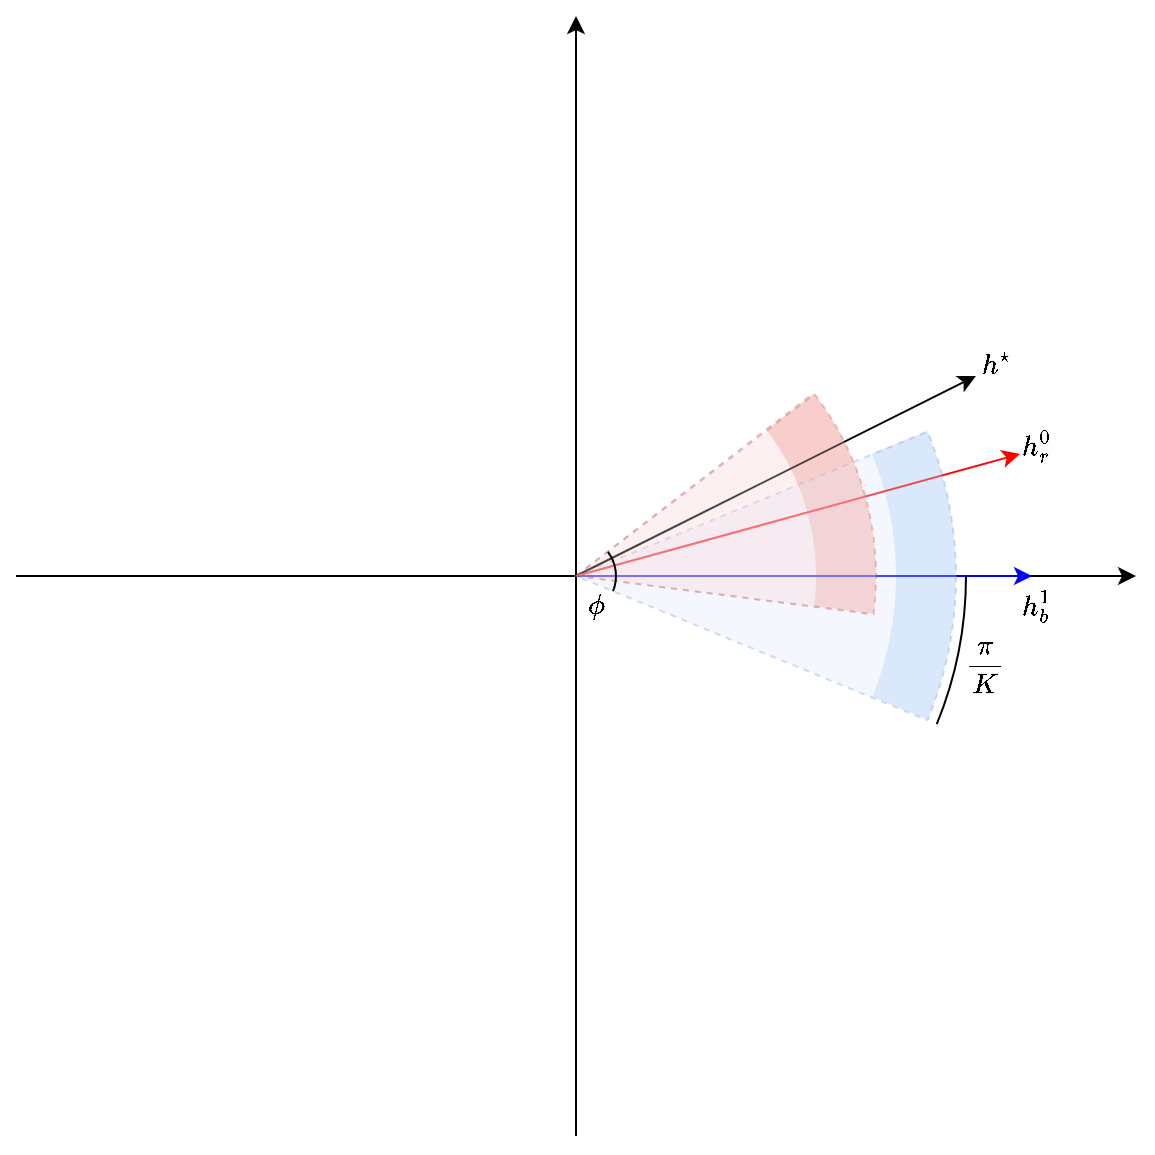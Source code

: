 <mxfile version="20.0.3" type="github">
  <diagram id="85g586EzvK8vTw8IZWv8" name="Page-1">
    <mxGraphModel dx="886" dy="491" grid="1" gridSize="10" guides="1" tooltips="1" connect="1" arrows="1" fold="1" page="1" pageScale="1" pageWidth="827" pageHeight="1169" math="1" shadow="0">
      <root>
        <mxCell id="0" />
        <mxCell id="1" parent="0" />
        <mxCell id="PyO2Ggy3WTRFLJfQddXv-4" value="" style="endArrow=classic;html=1;rounded=0;" edge="1" parent="1">
          <mxGeometry width="50" height="50" relative="1" as="geometry">
            <mxPoint x="160" y="400" as="sourcePoint" />
            <mxPoint x="720" y="400" as="targetPoint" />
          </mxGeometry>
        </mxCell>
        <mxCell id="PyO2Ggy3WTRFLJfQddXv-5" value="" style="endArrow=classic;html=1;rounded=0;" edge="1" parent="1">
          <mxGeometry width="50" height="50" relative="1" as="geometry">
            <mxPoint x="440" y="680" as="sourcePoint" />
            <mxPoint x="440" y="120" as="targetPoint" />
          </mxGeometry>
        </mxCell>
        <mxCell id="PyO2Ggy3WTRFLJfQddXv-22" value="$$h^\star$$" style="text;html=1;strokeColor=none;fillColor=none;align=center;verticalAlign=middle;whiteSpace=wrap;rounded=0;shadow=0;dashed=1;" vertex="1" parent="1">
          <mxGeometry x="640" y="280" width="20" height="30" as="geometry" />
        </mxCell>
        <mxCell id="PyO2Ggy3WTRFLJfQddXv-25" value="$$\frac{\pi}{K}$$" style="text;html=1;strokeColor=none;fillColor=none;align=center;verticalAlign=middle;whiteSpace=wrap;rounded=0;shadow=0;sketch=0;" vertex="1" parent="1">
          <mxGeometry x="635" y="430" width="20" height="30" as="geometry" />
        </mxCell>
        <mxCell id="PyO2Ggy3WTRFLJfQddXv-3" value="" style="verticalLabelPosition=bottom;verticalAlign=top;html=1;shape=mxgraph.basic.partConcEllipse;startAngle=0.188;endAngle=0.312;arcWidth=0.2;shadow=0;fillColor=#f8cecc;strokeColor=none;rotation=-3615.13;" vertex="1" parent="1">
          <mxGeometry x="289.998" y="249.998" width="300" height="300" as="geometry" />
        </mxCell>
        <mxCell id="PyO2Ggy3WTRFLJfQddXv-6" value="" style="verticalLabelPosition=bottom;verticalAlign=top;html=1;shape=mxgraph.basic.partConcEllipse;startAngle=0.188;endAngle=0.312;arcWidth=0.158;shadow=0;rotation=-3600.13;fillColor=#dae8fc;strokeColor=none;" vertex="1" parent="1">
          <mxGeometry x="249.998" y="209.998" width="380" height="380" as="geometry" />
        </mxCell>
        <mxCell id="PyO2Ggy3WTRFLJfQddXv-15" value="" style="endArrow=classic;html=1;rounded=0;" edge="1" parent="1">
          <mxGeometry width="50" height="50" relative="1" as="geometry">
            <mxPoint x="439.998" y="399.998" as="sourcePoint" />
            <mxPoint x="640" y="300" as="targetPoint" />
          </mxGeometry>
        </mxCell>
        <mxCell id="PyO2Ggy3WTRFLJfQddXv-7" value="" style="endArrow=classic;html=1;rounded=0;strokeColor=#FF0000;" edge="1" parent="1">
          <mxGeometry width="50" height="50" relative="1" as="geometry">
            <mxPoint x="439.998" y="399.998" as="sourcePoint" />
            <mxPoint x="661.998" y="338.998" as="targetPoint" />
          </mxGeometry>
        </mxCell>
        <mxCell id="PyO2Ggy3WTRFLJfQddXv-16" value="" style="endArrow=classic;html=1;rounded=0;strokeColor=#0000FF;" edge="1" parent="1">
          <mxGeometry width="50" height="50" relative="1" as="geometry">
            <mxPoint x="439.998" y="399.998" as="sourcePoint" />
            <mxPoint x="667.998" y="399.998" as="targetPoint" />
          </mxGeometry>
        </mxCell>
        <mxCell id="PyO2Ggy3WTRFLJfQddXv-17" value="" style="endArrow=none;dashed=1;html=1;rounded=0;strokeColor=#b85450;fillColor=#f8cecc;opacity=30;entryX=0.961;entryY=0.309;entryDx=0;entryDy=0;entryPerimeter=0;" edge="1" parent="1" target="PyO2Ggy3WTRFLJfQddXv-3">
          <mxGeometry width="50" height="50" relative="1" as="geometry">
            <mxPoint x="439.998" y="399.998" as="sourcePoint" />
            <mxPoint x="560" y="310" as="targetPoint" />
          </mxGeometry>
        </mxCell>
        <mxCell id="PyO2Ggy3WTRFLJfQddXv-19" value="" style="endArrow=none;dashed=1;html=1;rounded=0;strokeColor=#b85450;fillColor=#f8cecc;opacity=30;entryX=0.961;entryY=0.691;entryDx=0;entryDy=0;entryPerimeter=0;" edge="1" parent="1" target="PyO2Ggy3WTRFLJfQddXv-3">
          <mxGeometry width="50" height="50" relative="1" as="geometry">
            <mxPoint x="439.998" y="399.998" as="sourcePoint" />
            <mxPoint x="590" y="420" as="targetPoint" />
          </mxGeometry>
        </mxCell>
        <mxCell id="PyO2Ggy3WTRFLJfQddXv-43" value="$$h_r^0$$" style="text;html=1;strokeColor=none;fillColor=none;align=center;verticalAlign=middle;whiteSpace=wrap;rounded=0;shadow=0;sketch=0;" vertex="1" parent="1">
          <mxGeometry x="660" y="320" width="20" height="30" as="geometry" />
        </mxCell>
        <mxCell id="PyO2Ggy3WTRFLJfQddXv-45" value="" style="verticalLabelPosition=bottom;verticalAlign=top;html=1;shape=mxgraph.basic.arc;startAngle=0.25;endAngle=0.312;shadow=0;sketch=0;fontColor=#FF0000;strokeColor=#000000;fillColor=#DAE8FC;gradientColor=none;" vertex="1" parent="1">
          <mxGeometry x="245" y="205" width="390" height="390" as="geometry" />
        </mxCell>
        <mxCell id="PyO2Ggy3WTRFLJfQddXv-47" value="&lt;font color=&quot;#000000&quot;&gt;$$h_b^1$$&lt;/font&gt;" style="text;html=1;strokeColor=none;fillColor=none;align=center;verticalAlign=middle;whiteSpace=wrap;rounded=0;shadow=0;sketch=0;fontColor=#FF0000;" vertex="1" parent="1">
          <mxGeometry x="660" y="400" width="20" height="30" as="geometry" />
        </mxCell>
        <mxCell id="PyO2Ggy3WTRFLJfQddXv-14" value="" style="verticalLabelPosition=bottom;verticalAlign=top;html=1;shape=mxgraph.basic.pie;startAngle=0.188;endAngle=0.312;shadow=0;fillColor=#dae8fc;strokeColor=#6c8ebf;dashed=1;rotation=0;opacity=30;" vertex="1" parent="1">
          <mxGeometry x="249.998" y="209.998" width="380" height="380" as="geometry" />
        </mxCell>
        <mxCell id="PyO2Ggy3WTRFLJfQddXv-44" value="" style="verticalLabelPosition=bottom;verticalAlign=top;html=1;shape=mxgraph.basic.pie;startAngle=0.188;endAngle=0.312;shadow=0;fillColor=#f8cecc;strokeColor=#b85450;dashed=1;rotation=-15;opacity=30;" vertex="1" parent="1">
          <mxGeometry x="290" y="250" width="300" height="300" as="geometry" />
        </mxCell>
        <mxCell id="PyO2Ggy3WTRFLJfQddXv-50" value="" style="verticalLabelPosition=bottom;verticalAlign=top;html=1;shape=mxgraph.basic.arc;startAngle=0.147;endAngle=0.312;shadow=0;sketch=0;fontColor=#000000;strokeColor=#000000;fillColor=#DAE8FC;gradientColor=none;" vertex="1" parent="1">
          <mxGeometry x="420" y="380" width="40" height="40" as="geometry" />
        </mxCell>
        <mxCell id="PyO2Ggy3WTRFLJfQddXv-51" value="$$\phi$$" style="text;html=1;strokeColor=none;fillColor=none;align=center;verticalAlign=middle;whiteSpace=wrap;rounded=0;shadow=0;sketch=0;fontColor=#000000;" vertex="1" parent="1">
          <mxGeometry x="420" y="400" width="60" height="30" as="geometry" />
        </mxCell>
      </root>
    </mxGraphModel>
  </diagram>
</mxfile>
